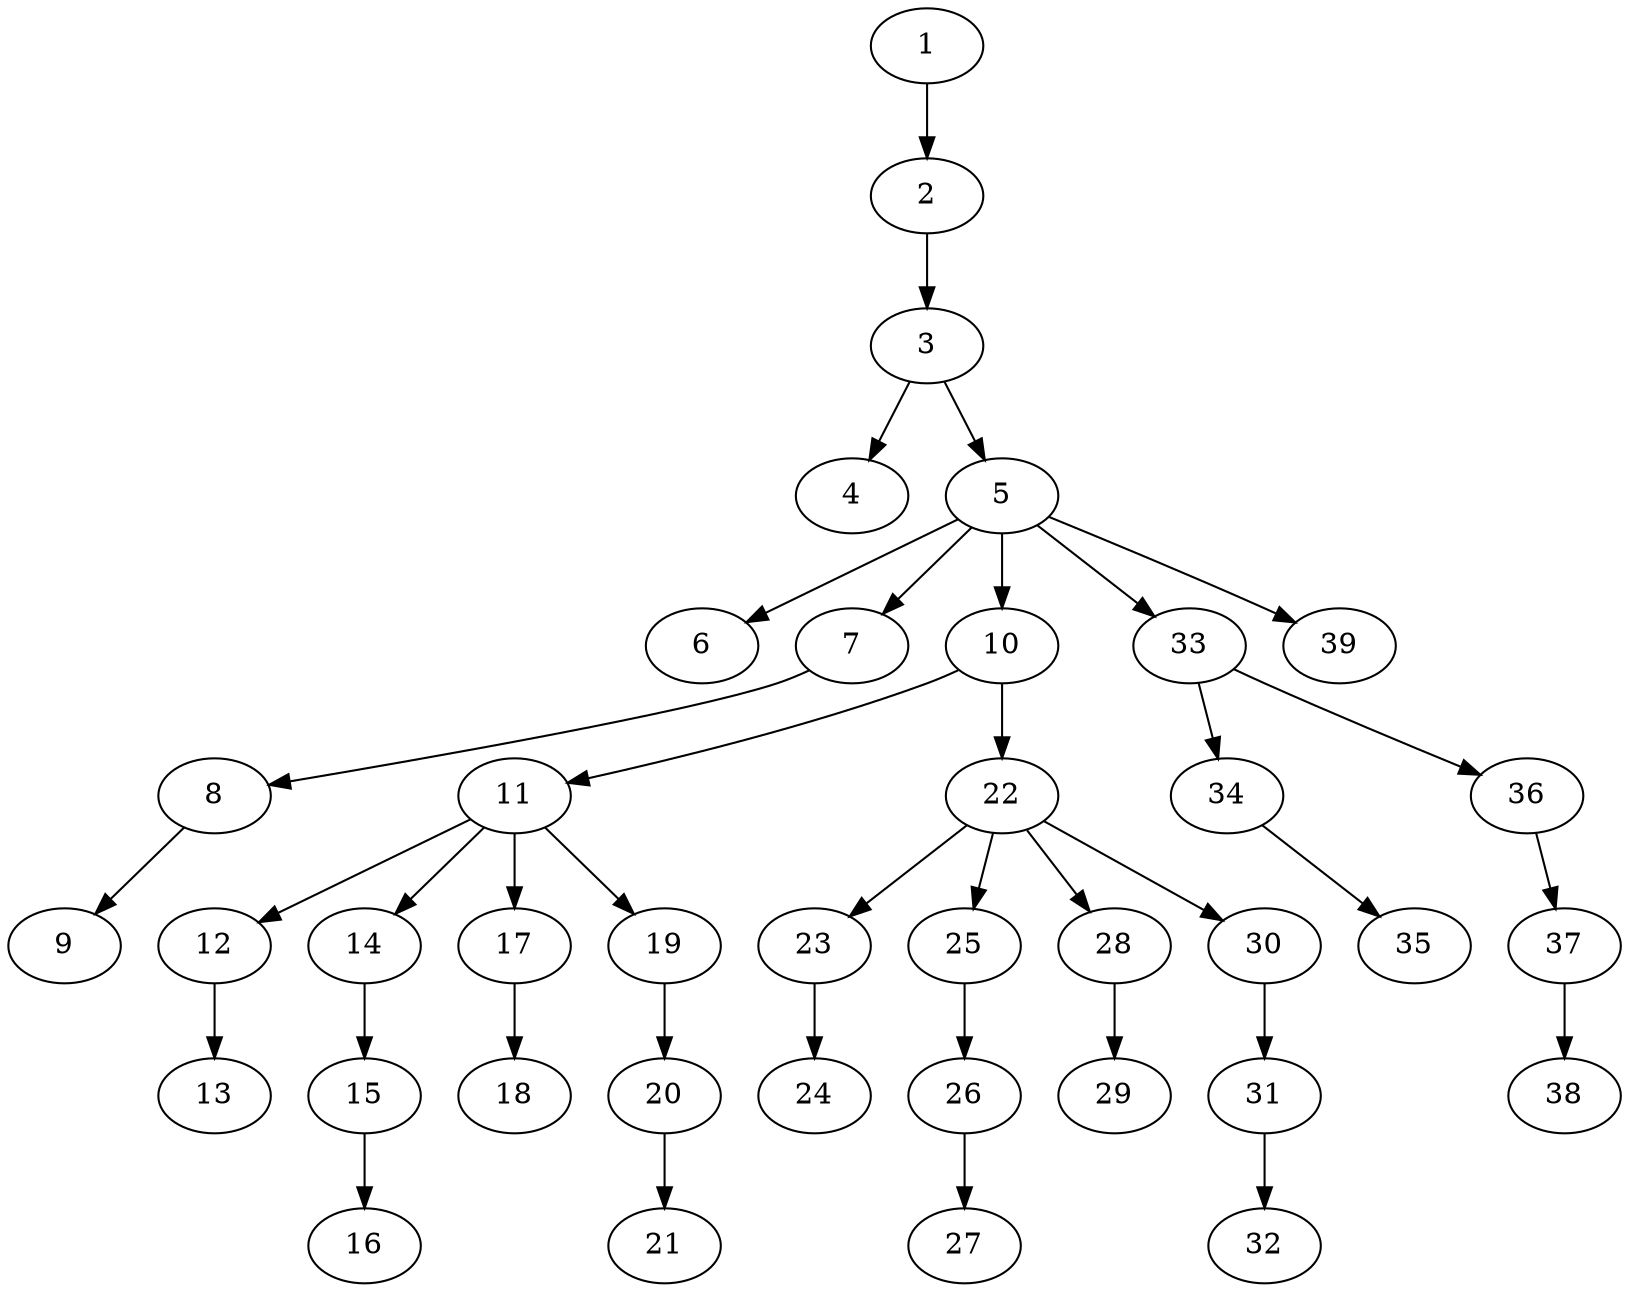 strict digraph "" {
	1 -> 2;
	2 -> 3;
	3 -> 4;
	3 -> 5;
	5 -> 6;
	5 -> 7;
	5 -> 10;
	5 -> 33;
	5 -> 39;
	7 -> 8;
	8 -> 9;
	10 -> 11;
	10 -> 22;
	11 -> 12;
	11 -> 14;
	11 -> 17;
	11 -> 19;
	12 -> 13;
	14 -> 15;
	15 -> 16;
	17 -> 18;
	19 -> 20;
	20 -> 21;
	22 -> 23;
	22 -> 25;
	22 -> 28;
	22 -> 30;
	23 -> 24;
	25 -> 26;
	26 -> 27;
	28 -> 29;
	30 -> 31;
	31 -> 32;
	33 -> 34;
	33 -> 36;
	34 -> 35;
	36 -> 37;
	37 -> 38;
}
